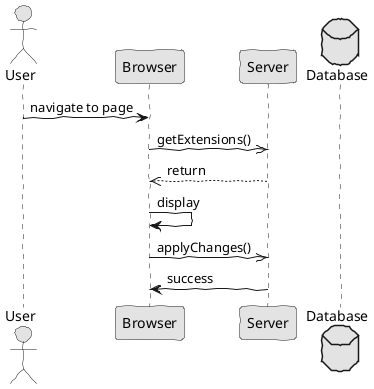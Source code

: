 @startuml  analysis.png
skinparam handwritten true
skinparam monochrome true
skinparam packageStyle rect
skinparam defaultFontName FG Virgil
skinparam shadowing false

actor User

User -> Browser : navigate to page
Browser ->> Server : getExtensions()

database Database

Server -->> Browser : return

Browser -> Browser : display

Browser ->> Server : applyChanges()

Server -> Browser : success

@enduml
